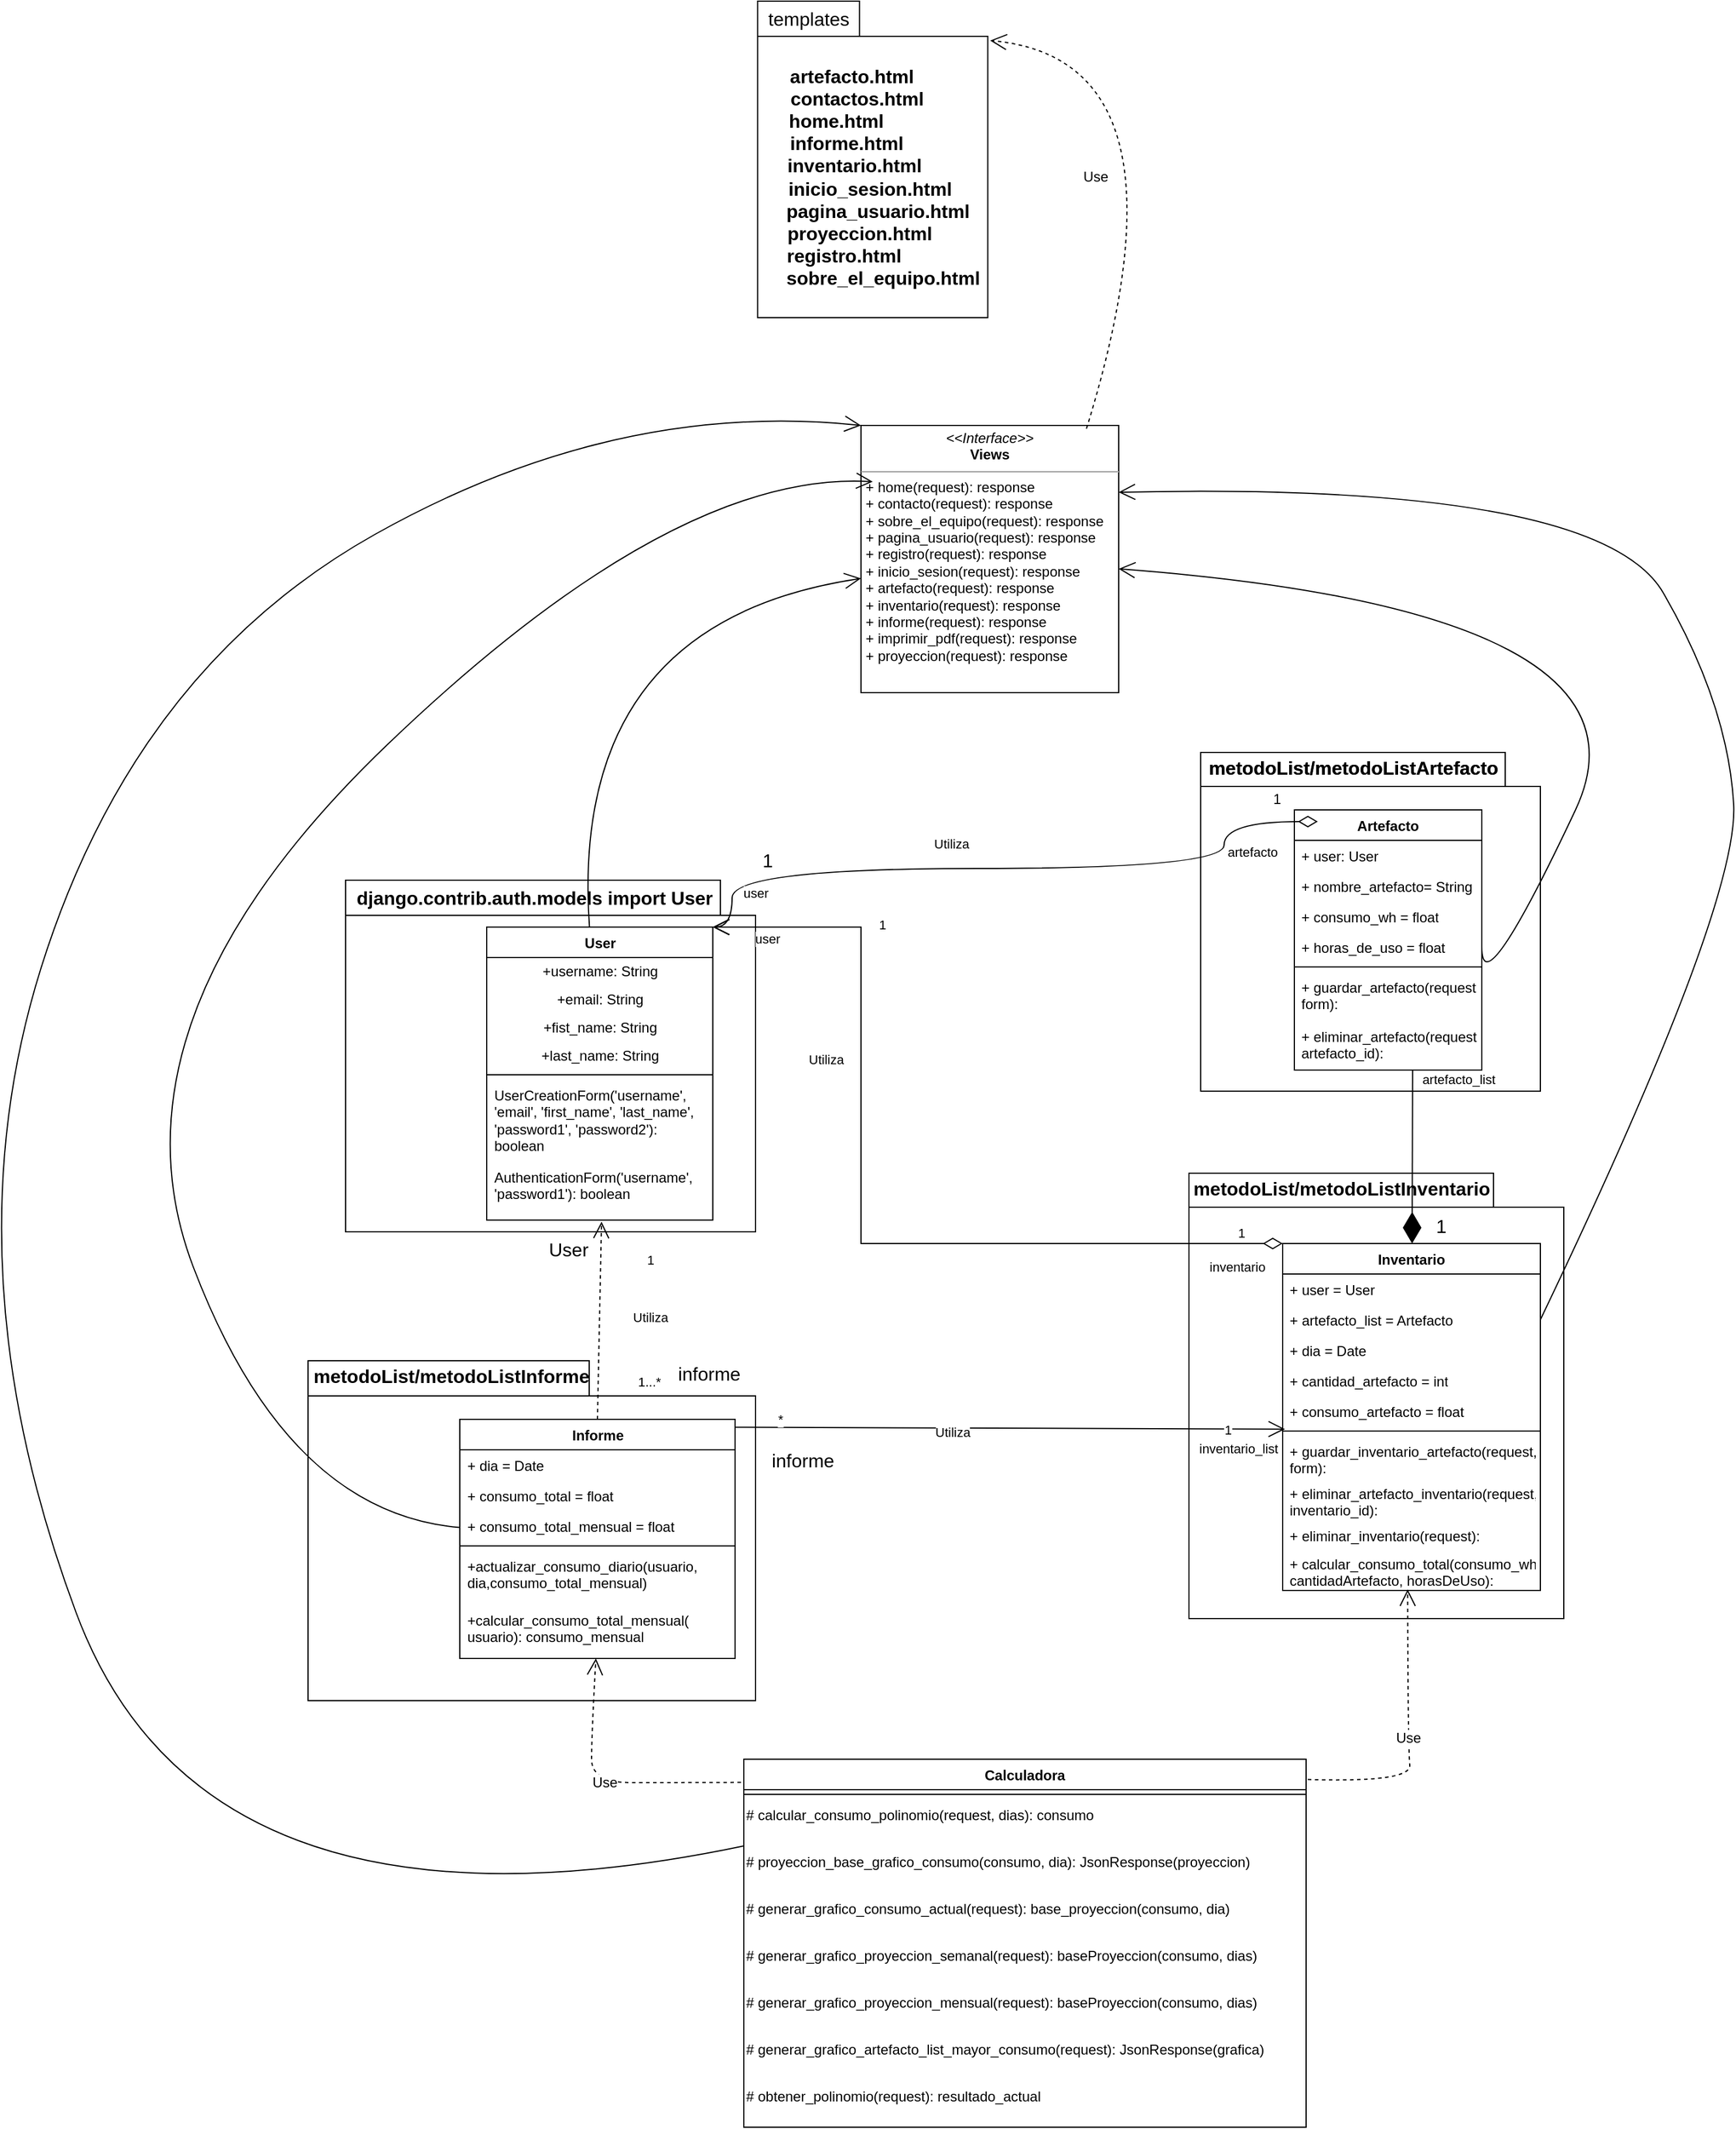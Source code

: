 <mxfile version="22.1.16" type="github">
  <diagram id="C5RBs43oDa-KdzZeNtuy" name="Page-1">
    <mxGraphModel dx="580" dy="3123" grid="1" gridSize="10" guides="1" tooltips="1" connect="1" arrows="1" fold="1" page="1" pageScale="1" pageWidth="827" pageHeight="1169" math="0" shadow="0">
      <root>
        <mxCell id="WIyWlLk6GJQsqaUBKTNV-0" />
        <mxCell id="WIyWlLk6GJQsqaUBKTNV-1" parent="WIyWlLk6GJQsqaUBKTNV-0" />
        <mxCell id="ul6YjqySENuhC5J96L84-9" value="" style="shape=folder;fontStyle=1;spacingTop=10;tabWidth=320;tabHeight=30;tabPosition=left;html=1;whiteSpace=wrap;fontSize=16;" vertex="1" parent="WIyWlLk6GJQsqaUBKTNV-1">
          <mxGeometry x="410" y="-710" width="350" height="300" as="geometry" />
        </mxCell>
        <mxCell id="ul6YjqySENuhC5J96L84-5" value="" style="shape=folder;fontStyle=1;spacingTop=10;tabWidth=260;tabHeight=29;tabPosition=left;html=1;whiteSpace=wrap;fontSize=16;" vertex="1" parent="WIyWlLk6GJQsqaUBKTNV-1">
          <mxGeometry x="1130" y="-460" width="320" height="380" as="geometry" />
        </mxCell>
        <mxCell id="ul6YjqySENuhC5J96L84-2" value="" style="shape=folder;fontStyle=1;spacingTop=10;tabWidth=260;tabHeight=29;tabPosition=left;html=1;whiteSpace=wrap;fontSize=16;" vertex="1" parent="WIyWlLk6GJQsqaUBKTNV-1">
          <mxGeometry x="1140" y="-819" width="290" height="289" as="geometry" />
        </mxCell>
        <mxCell id="ul6YjqySENuhC5J96L84-3" value="metodoList/metodoListArtefacto" style="text;align=center;fontStyle=1;verticalAlign=middle;spacingLeft=3;spacingRight=3;strokeColor=none;rotatable=0;points=[[0,0.5],[1,0.5]];portConstraint=eastwest;html=1;fontSize=16;" vertex="1" parent="WIyWlLk6GJQsqaUBKTNV-1">
          <mxGeometry x="1230" y="-819" width="80" height="26" as="geometry" />
        </mxCell>
        <mxCell id="ul6YjqySENuhC5J96L84-0" value="" style="shape=folder;fontStyle=1;spacingTop=10;tabWidth=240;tabHeight=30;tabPosition=left;html=1;whiteSpace=wrap;fontSize=16;" vertex="1" parent="WIyWlLk6GJQsqaUBKTNV-1">
          <mxGeometry x="378" y="-300" width="382" height="290" as="geometry" />
        </mxCell>
        <mxCell id="BuklExtv01inBHuh72od-7" value="User" style="swimlane;fontStyle=1;align=center;verticalAlign=top;childLayout=stackLayout;horizontal=1;startSize=26;horizontalStack=0;resizeParent=1;resizeParentMax=0;resizeLast=0;collapsible=1;marginBottom=0;whiteSpace=wrap;html=1;" parent="WIyWlLk6GJQsqaUBKTNV-1" vertex="1">
          <mxGeometry x="530.5" y="-670" width="193" height="250" as="geometry">
            <mxRectangle x="547" y="-670" width="90" height="30" as="alternateBounds" />
          </mxGeometry>
        </mxCell>
        <mxCell id="BuklExtv01inBHuh72od-1" value="+username: String" style="text;html=1;strokeColor=none;fillColor=none;align=center;verticalAlign=middle;spacingLeft=4;spacingRight=4;overflow=hidden;rotatable=0;points=[[0,0.5],[1,0.5]];portConstraint=eastwest;whiteSpace=wrap;" parent="BuklExtv01inBHuh72od-7" vertex="1">
          <mxGeometry y="26" width="193" height="24" as="geometry" />
        </mxCell>
        <mxCell id="BuklExtv01inBHuh72od-3" value="+email: String" style="text;html=1;strokeColor=none;fillColor=none;align=center;verticalAlign=middle;spacingLeft=4;spacingRight=4;overflow=hidden;rotatable=0;points=[[0,0.5],[1,0.5]];portConstraint=eastwest;whiteSpace=wrap;" parent="BuklExtv01inBHuh72od-7" vertex="1">
          <mxGeometry y="50" width="193" height="24" as="geometry" />
        </mxCell>
        <mxCell id="BuklExtv01inBHuh72od-4" value="+fist_name: String" style="text;html=1;strokeColor=none;fillColor=none;align=center;verticalAlign=middle;spacingLeft=4;spacingRight=4;overflow=hidden;rotatable=0;points=[[0,0.5],[1,0.5]];portConstraint=eastwest;whiteSpace=wrap;" parent="BuklExtv01inBHuh72od-7" vertex="1">
          <mxGeometry y="74" width="193" height="24" as="geometry" />
        </mxCell>
        <mxCell id="BuklExtv01inBHuh72od-5" value="+last_name: String" style="text;html=1;strokeColor=none;fillColor=none;align=center;verticalAlign=middle;spacingLeft=4;spacingRight=4;overflow=hidden;rotatable=0;points=[[0,0.5],[1,0.5]];portConstraint=eastwest;whiteSpace=wrap;" parent="BuklExtv01inBHuh72od-7" vertex="1">
          <mxGeometry y="98" width="193" height="24" as="geometry" />
        </mxCell>
        <mxCell id="BuklExtv01inBHuh72od-9" value="" style="line;strokeWidth=1;fillColor=none;align=left;verticalAlign=middle;spacingTop=-1;spacingLeft=3;spacingRight=3;rotatable=0;labelPosition=right;points=[];portConstraint=eastwest;strokeColor=inherit;" parent="BuklExtv01inBHuh72od-7" vertex="1">
          <mxGeometry y="122" width="193" height="8" as="geometry" />
        </mxCell>
        <mxCell id="BuklExtv01inBHuh72od-10" value="UserCreationForm(&#39;username&#39;, &#39;email&#39;, &#39;first_name&#39;, &#39;last_name&#39;, &#39;password1&#39;, &#39;password2&#39;): boolean" style="text;strokeColor=none;fillColor=none;align=left;verticalAlign=top;spacingLeft=4;spacingRight=4;overflow=hidden;rotatable=0;points=[[0,0.5],[1,0.5]];portConstraint=eastwest;whiteSpace=wrap;html=1;" parent="BuklExtv01inBHuh72od-7" vertex="1">
          <mxGeometry y="130" width="193" height="70" as="geometry" />
        </mxCell>
        <mxCell id="BuklExtv01inBHuh72od-11" value="AuthenticationForm(&#39;username&#39;, &#39;password1&#39;): boolean" style="text;strokeColor=none;fillColor=none;align=left;verticalAlign=top;spacingLeft=4;spacingRight=4;overflow=hidden;rotatable=0;points=[[0,0.5],[1,0.5]];portConstraint=eastwest;whiteSpace=wrap;html=1;" parent="BuklExtv01inBHuh72od-7" vertex="1">
          <mxGeometry y="200" width="193" height="50" as="geometry" />
        </mxCell>
        <mxCell id="BuklExtv01inBHuh72od-13" value="Inventario" style="swimlane;fontStyle=1;align=center;verticalAlign=top;childLayout=stackLayout;horizontal=1;startSize=26;horizontalStack=0;resizeParent=1;resizeParentMax=0;resizeLast=0;collapsible=1;marginBottom=0;whiteSpace=wrap;html=1;" parent="WIyWlLk6GJQsqaUBKTNV-1" vertex="1">
          <mxGeometry x="1210" y="-400" width="220" height="296" as="geometry">
            <mxRectangle x="1210" y="-400" width="100" height="30" as="alternateBounds" />
          </mxGeometry>
        </mxCell>
        <mxCell id="BuklExtv01inBHuh72od-14" value="+ user = User" style="text;strokeColor=none;fillColor=none;align=left;verticalAlign=top;spacingLeft=4;spacingRight=4;overflow=hidden;rotatable=0;points=[[0,0.5],[1,0.5]];portConstraint=eastwest;whiteSpace=wrap;html=1;" parent="BuklExtv01inBHuh72od-13" vertex="1">
          <mxGeometry y="26" width="220" height="26" as="geometry" />
        </mxCell>
        <mxCell id="BuklExtv01inBHuh72od-36" value="+ artefacto_list = Artefacto" style="text;strokeColor=none;fillColor=none;align=left;verticalAlign=top;spacingLeft=4;spacingRight=4;overflow=hidden;rotatable=0;points=[[0,0.5],[1,0.5]];portConstraint=eastwest;whiteSpace=wrap;html=1;" parent="BuklExtv01inBHuh72od-13" vertex="1">
          <mxGeometry y="52" width="220" height="26" as="geometry" />
        </mxCell>
        <mxCell id="BuklExtv01inBHuh72od-17" value="+ dia = Date" style="text;strokeColor=none;fillColor=none;align=left;verticalAlign=top;spacingLeft=4;spacingRight=4;overflow=hidden;rotatable=0;points=[[0,0.5],[1,0.5]];portConstraint=eastwest;whiteSpace=wrap;html=1;" parent="BuklExtv01inBHuh72od-13" vertex="1">
          <mxGeometry y="78" width="220" height="26" as="geometry" />
        </mxCell>
        <mxCell id="BuklExtv01inBHuh72od-20" value="+&amp;nbsp;cantidad_artefacto&amp;nbsp;&lt;span style=&quot;background-color: initial;&quot;&gt;= int&lt;/span&gt;" style="text;strokeColor=none;fillColor=none;align=left;verticalAlign=top;spacingLeft=4;spacingRight=4;overflow=hidden;rotatable=0;points=[[0,0.5],[1,0.5]];portConstraint=eastwest;whiteSpace=wrap;html=1;" parent="BuklExtv01inBHuh72od-13" vertex="1">
          <mxGeometry y="104" width="220" height="26" as="geometry" />
        </mxCell>
        <mxCell id="BuklExtv01inBHuh72od-21" value="+&amp;nbsp;consumo_artefacto&lt;span style=&quot;background-color: initial;&quot;&gt;&amp;nbsp;&lt;/span&gt;&lt;span style=&quot;background-color: initial;&quot;&gt;= float&lt;/span&gt;" style="text;strokeColor=none;fillColor=none;align=left;verticalAlign=top;spacingLeft=4;spacingRight=4;overflow=hidden;rotatable=0;points=[[0,0.5],[1,0.5]];portConstraint=eastwest;whiteSpace=wrap;html=1;" parent="BuklExtv01inBHuh72od-13" vertex="1">
          <mxGeometry y="130" width="220" height="26" as="geometry" />
        </mxCell>
        <mxCell id="BuklExtv01inBHuh72od-15" value="" style="line;strokeWidth=1;fillColor=none;align=left;verticalAlign=middle;spacingTop=-1;spacingLeft=3;spacingRight=3;rotatable=0;labelPosition=right;points=[];portConstraint=eastwest;strokeColor=inherit;" parent="BuklExtv01inBHuh72od-13" vertex="1">
          <mxGeometry y="156" width="220" height="8" as="geometry" />
        </mxCell>
        <mxCell id="BuklExtv01inBHuh72od-26" value="+&amp;nbsp;guardar_inventario_artefacto(request, form):" style="text;strokeColor=none;fillColor=none;align=left;verticalAlign=top;spacingLeft=4;spacingRight=4;overflow=hidden;rotatable=0;points=[[0,0.5],[1,0.5]];portConstraint=eastwest;whiteSpace=wrap;html=1;" parent="BuklExtv01inBHuh72od-13" vertex="1">
          <mxGeometry y="164" width="220" height="36" as="geometry" />
        </mxCell>
        <mxCell id="x33vfRpOOBDjWHmMuZgI-3" value="+&amp;nbsp;eliminar_artefacto_inventario(request, inventario_id):" style="text;strokeColor=none;fillColor=none;align=left;verticalAlign=top;spacingLeft=4;spacingRight=4;overflow=hidden;rotatable=0;points=[[0,0.5],[1,0.5]];portConstraint=eastwest;whiteSpace=wrap;html=1;" parent="BuklExtv01inBHuh72od-13" vertex="1">
          <mxGeometry y="200" width="220" height="36" as="geometry" />
        </mxCell>
        <mxCell id="x33vfRpOOBDjWHmMuZgI-4" value="+&amp;nbsp;eliminar_inventario(request):" style="text;strokeColor=none;fillColor=none;align=left;verticalAlign=top;spacingLeft=4;spacingRight=4;overflow=hidden;rotatable=0;points=[[0,0.5],[1,0.5]];portConstraint=eastwest;whiteSpace=wrap;html=1;" parent="BuklExtv01inBHuh72od-13" vertex="1">
          <mxGeometry y="236" width="220" height="24" as="geometry" />
        </mxCell>
        <mxCell id="x33vfRpOOBDjWHmMuZgI-5" value="+&amp;nbsp;calcular_consumo_total(consumo_wh, cantidadArtefacto, horasDeUso):" style="text;strokeColor=none;fillColor=none;align=left;verticalAlign=top;spacingLeft=4;spacingRight=4;overflow=hidden;rotatable=0;points=[[0,0.5],[1,0.5]];portConstraint=eastwest;whiteSpace=wrap;html=1;" parent="BuklExtv01inBHuh72od-13" vertex="1">
          <mxGeometry y="260" width="220" height="36" as="geometry" />
        </mxCell>
        <mxCell id="BuklExtv01inBHuh72od-32" value="Informe" style="swimlane;fontStyle=1;align=center;verticalAlign=top;childLayout=stackLayout;horizontal=1;startSize=26;horizontalStack=0;resizeParent=1;resizeParentMax=0;resizeLast=0;collapsible=1;marginBottom=0;whiteSpace=wrap;html=1;" parent="WIyWlLk6GJQsqaUBKTNV-1" vertex="1">
          <mxGeometry x="507.5" y="-250" width="235" height="204" as="geometry">
            <mxRectangle x="890" y="-80" width="80" height="30" as="alternateBounds" />
          </mxGeometry>
        </mxCell>
        <mxCell id="BuklExtv01inBHuh72od-45" value="+ dia = Date" style="text;strokeColor=none;fillColor=none;align=left;verticalAlign=top;spacingLeft=4;spacingRight=4;overflow=hidden;rotatable=0;points=[[0,0.5],[1,0.5]];portConstraint=eastwest;whiteSpace=wrap;html=1;" parent="BuklExtv01inBHuh72od-32" vertex="1">
          <mxGeometry y="26" width="235" height="26" as="geometry" />
        </mxCell>
        <mxCell id="BuklExtv01inBHuh72od-46" value="+&amp;nbsp;consumo_total&amp;nbsp;&lt;span style=&quot;background-color: initial;&quot;&gt;= float&lt;/span&gt;" style="text;strokeColor=none;fillColor=none;align=left;verticalAlign=top;spacingLeft=4;spacingRight=4;overflow=hidden;rotatable=0;points=[[0,0.5],[1,0.5]];portConstraint=eastwest;whiteSpace=wrap;html=1;" parent="BuklExtv01inBHuh72od-32" vertex="1">
          <mxGeometry y="52" width="235" height="26" as="geometry" />
        </mxCell>
        <mxCell id="BuklExtv01inBHuh72od-54" value="+&amp;nbsp;consumo_total_mensual&amp;nbsp;&lt;span style=&quot;background-color: initial;&quot;&gt;= float&lt;/span&gt;" style="text;strokeColor=none;fillColor=none;align=left;verticalAlign=top;spacingLeft=4;spacingRight=4;overflow=hidden;rotatable=0;points=[[0,0.5],[1,0.5]];portConstraint=eastwest;whiteSpace=wrap;html=1;" parent="BuklExtv01inBHuh72od-32" vertex="1">
          <mxGeometry y="78" width="235" height="26" as="geometry" />
        </mxCell>
        <mxCell id="BuklExtv01inBHuh72od-34" value="" style="line;strokeWidth=1;fillColor=none;align=left;verticalAlign=middle;spacingTop=-1;spacingLeft=3;spacingRight=3;rotatable=0;labelPosition=right;points=[];portConstraint=eastwest;strokeColor=inherit;" parent="BuklExtv01inBHuh72od-32" vertex="1">
          <mxGeometry y="104" width="235" height="8" as="geometry" />
        </mxCell>
        <mxCell id="BuklExtv01inBHuh72od-35" value="+actualizar_consumo_diario(usuario, dia,consumo_total_mensual)" style="text;strokeColor=none;fillColor=none;align=left;verticalAlign=top;spacingLeft=4;spacingRight=4;overflow=hidden;rotatable=0;points=[[0,0.5],[1,0.5]];portConstraint=eastwest;whiteSpace=wrap;html=1;" parent="BuklExtv01inBHuh72od-32" vertex="1">
          <mxGeometry y="112" width="235" height="46" as="geometry" />
        </mxCell>
        <mxCell id="x33vfRpOOBDjWHmMuZgI-0" value="+calcular_consumo_total_mensual(&lt;br&gt;usuario): consumo_mensual" style="text;strokeColor=none;fillColor=none;align=left;verticalAlign=top;spacingLeft=4;spacingRight=4;overflow=hidden;rotatable=0;points=[[0,0.5],[1,0.5]];portConstraint=eastwest;whiteSpace=wrap;html=1;" parent="BuklExtv01inBHuh72od-32" vertex="1">
          <mxGeometry y="158" width="235" height="46" as="geometry" />
        </mxCell>
        <mxCell id="BuklExtv01inBHuh72od-56" value="Calculadora" style="swimlane;fontStyle=1;align=center;verticalAlign=top;childLayout=stackLayout;horizontal=1;startSize=26;horizontalStack=0;resizeParent=1;resizeParentMax=0;resizeLast=0;collapsible=1;marginBottom=0;whiteSpace=wrap;html=1;" parent="WIyWlLk6GJQsqaUBKTNV-1" vertex="1">
          <mxGeometry x="750" y="40" width="480" height="314" as="geometry" />
        </mxCell>
        <mxCell id="BuklExtv01inBHuh72od-58" value="" style="line;strokeWidth=1;fillColor=none;align=left;verticalAlign=middle;spacingTop=-1;spacingLeft=3;spacingRight=3;rotatable=0;labelPosition=right;points=[];portConstraint=eastwest;strokeColor=inherit;" parent="BuklExtv01inBHuh72od-56" vertex="1">
          <mxGeometry y="26" width="480" height="8" as="geometry" />
        </mxCell>
        <mxCell id="BuklExtv01inBHuh72od-67" value="# calcular_consumo_polinomio(request, dias): consumo" style="text;whiteSpace=wrap;" parent="BuklExtv01inBHuh72od-56" vertex="1">
          <mxGeometry y="34" width="480" height="40" as="geometry" />
        </mxCell>
        <mxCell id="BuklExtv01inBHuh72od-74" value="# proyeccion_base_grafico_consumo(consumo, dia): JsonResponse(proyeccion)" style="text;whiteSpace=wrap;" parent="BuklExtv01inBHuh72od-56" vertex="1">
          <mxGeometry y="74" width="480" height="40" as="geometry" />
        </mxCell>
        <mxCell id="BuklExtv01inBHuh72od-68" value="# generar_grafico_consumo_actual(request): base_proyeccion(consumo, dia)" style="text;whiteSpace=wrap;" parent="BuklExtv01inBHuh72od-56" vertex="1">
          <mxGeometry y="114" width="480" height="40" as="geometry" />
        </mxCell>
        <mxCell id="BuklExtv01inBHuh72od-69" value="# generar_grafico_proyeccion_semanal(request): baseProyeccion(consumo, dias)" style="text;whiteSpace=wrap;" parent="BuklExtv01inBHuh72od-56" vertex="1">
          <mxGeometry y="154" width="480" height="40" as="geometry" />
        </mxCell>
        <mxCell id="BuklExtv01inBHuh72od-70" value="# generar_grafico_proyeccion_mensual(request): baseProyeccion(consumo, dias)" style="text;whiteSpace=wrap;" parent="BuklExtv01inBHuh72od-56" vertex="1">
          <mxGeometry y="194" width="480" height="40" as="geometry" />
        </mxCell>
        <mxCell id="BuklExtv01inBHuh72od-73" value="# generar_grafico_artefacto_list_mayor_consumo(request): JsonResponse(grafica)" style="text;whiteSpace=wrap;" parent="BuklExtv01inBHuh72od-56" vertex="1">
          <mxGeometry y="234" width="480" height="40" as="geometry" />
        </mxCell>
        <mxCell id="BuklExtv01inBHuh72od-75" value="# obtener_polinomio(request): resultado_actual" style="text;whiteSpace=wrap;" parent="BuklExtv01inBHuh72od-56" vertex="1">
          <mxGeometry y="274" width="480" height="40" as="geometry" />
        </mxCell>
        <mxCell id="BuklExtv01inBHuh72od-83" value="1" style="endArrow=open;html=1;endSize=12;startArrow=diamondThin;startSize=14;startFill=0;edgeStyle=orthogonalEdgeStyle;align=left;verticalAlign=bottom;rounded=0;entryX=1;entryY=0;entryDx=0;entryDy=0;" parent="WIyWlLk6GJQsqaUBKTNV-1" source="BuklExtv01inBHuh72od-13" target="BuklExtv01inBHuh72od-7" edge="1">
          <mxGeometry x="-0.894" relative="1" as="geometry">
            <mxPoint x="920" y="-480" as="sourcePoint" />
            <mxPoint x="1223" y="-281" as="targetPoint" />
            <Array as="points">
              <mxPoint x="850" y="-400" />
              <mxPoint x="850" y="-670" />
            </Array>
            <mxPoint as="offset" />
          </mxGeometry>
        </mxCell>
        <mxCell id="BuklExtv01inBHuh72od-85" value="1" style="edgeLabel;html=1;align=center;verticalAlign=middle;resizable=0;points=[];" parent="BuklExtv01inBHuh72od-83" vertex="1" connectable="0">
          <mxGeometry x="0.754" y="-1" relative="1" as="geometry">
            <mxPoint x="51" y="-1" as="offset" />
          </mxGeometry>
        </mxCell>
        <mxCell id="BuklExtv01inBHuh72od-86" value="Utiliza" style="edgeLabel;html=1;align=center;verticalAlign=middle;resizable=0;points=[];" parent="BuklExtv01inBHuh72od-83" vertex="1" connectable="0">
          <mxGeometry x="0.075" y="-1" relative="1" as="geometry">
            <mxPoint x="-31" y="-111" as="offset" />
          </mxGeometry>
        </mxCell>
        <mxCell id="BuklExtv01inBHuh72od-107" value="user" style="edgeLabel;html=1;align=center;verticalAlign=middle;resizable=0;points=[];" parent="BuklExtv01inBHuh72od-83" vertex="1" connectable="0">
          <mxGeometry x="0.917" relative="1" as="geometry">
            <mxPoint x="15" y="10" as="offset" />
          </mxGeometry>
        </mxCell>
        <mxCell id="BuklExtv01inBHuh72od-108" value="inventario" style="edgeLabel;html=1;align=center;verticalAlign=middle;resizable=0;points=[];" parent="BuklExtv01inBHuh72od-83" vertex="1" connectable="0">
          <mxGeometry x="-0.898" y="-1" relative="1" as="geometry">
            <mxPoint x="-1" y="21" as="offset" />
          </mxGeometry>
        </mxCell>
        <mxCell id="BuklExtv01inBHuh72od-93" value="Artefacto" style="swimlane;fontStyle=1;align=center;verticalAlign=top;childLayout=stackLayout;horizontal=1;startSize=26;horizontalStack=0;resizeParent=1;resizeParentMax=0;resizeLast=0;collapsible=1;marginBottom=0;whiteSpace=wrap;html=1;" parent="WIyWlLk6GJQsqaUBKTNV-1" vertex="1">
          <mxGeometry x="1220" y="-770" width="160" height="222" as="geometry">
            <mxRectangle x="1220" y="-770" width="100" height="30" as="alternateBounds" />
          </mxGeometry>
        </mxCell>
        <mxCell id="BuklExtv01inBHuh72od-94" value="+ user: User" style="text;strokeColor=none;fillColor=none;align=left;verticalAlign=top;spacingLeft=4;spacingRight=4;overflow=hidden;rotatable=0;points=[[0,0.5],[1,0.5]];portConstraint=eastwest;whiteSpace=wrap;html=1;" parent="BuklExtv01inBHuh72od-93" vertex="1">
          <mxGeometry y="26" width="160" height="26" as="geometry" />
        </mxCell>
        <mxCell id="BuklExtv01inBHuh72od-95" value="+&amp;nbsp;nombre_artefacto&lt;span style=&quot;background-color: initial;&quot;&gt;= String&lt;/span&gt;" style="text;strokeColor=none;fillColor=none;align=left;verticalAlign=top;spacingLeft=4;spacingRight=4;overflow=hidden;rotatable=0;points=[[0,0.5],[1,0.5]];portConstraint=eastwest;whiteSpace=wrap;html=1;" parent="BuklExtv01inBHuh72od-93" vertex="1">
          <mxGeometry y="52" width="160" height="26" as="geometry" />
        </mxCell>
        <mxCell id="BuklExtv01inBHuh72od-96" value="+ consumo_wh = float" style="text;strokeColor=none;fillColor=none;align=left;verticalAlign=top;spacingLeft=4;spacingRight=4;overflow=hidden;rotatable=0;points=[[0,0.5],[1,0.5]];portConstraint=eastwest;whiteSpace=wrap;html=1;" parent="BuklExtv01inBHuh72od-93" vertex="1">
          <mxGeometry y="78" width="160" height="26" as="geometry" />
        </mxCell>
        <mxCell id="BuklExtv01inBHuh72od-97" value="+ horas_de_uso = float" style="text;strokeColor=none;fillColor=none;align=left;verticalAlign=top;spacingLeft=4;spacingRight=4;overflow=hidden;rotatable=0;points=[[0,0.5],[1,0.5]];portConstraint=eastwest;whiteSpace=wrap;html=1;" parent="BuklExtv01inBHuh72od-93" vertex="1">
          <mxGeometry y="104" width="160" height="26" as="geometry" />
        </mxCell>
        <mxCell id="BuklExtv01inBHuh72od-98" value="" style="line;strokeWidth=1;fillColor=none;align=left;verticalAlign=middle;spacingTop=-1;spacingLeft=3;spacingRight=3;rotatable=0;labelPosition=right;points=[];portConstraint=eastwest;strokeColor=inherit;" parent="BuklExtv01inBHuh72od-93" vertex="1">
          <mxGeometry y="130" width="160" height="8" as="geometry" />
        </mxCell>
        <mxCell id="x33vfRpOOBDjWHmMuZgI-6" value="+&amp;nbsp;guardar_artefacto(request, form):" style="text;strokeColor=none;fillColor=none;align=left;verticalAlign=top;spacingLeft=4;spacingRight=4;overflow=hidden;rotatable=0;points=[[0,0.5],[1,0.5]];portConstraint=eastwest;whiteSpace=wrap;html=1;" parent="BuklExtv01inBHuh72od-93" vertex="1">
          <mxGeometry y="138" width="160" height="42" as="geometry" />
        </mxCell>
        <mxCell id="x33vfRpOOBDjWHmMuZgI-7" value="+&amp;nbsp;eliminar_artefacto(request, artefacto_id):" style="text;strokeColor=none;fillColor=none;align=left;verticalAlign=top;spacingLeft=4;spacingRight=4;overflow=hidden;rotatable=0;points=[[0,0.5],[1,0.5]];portConstraint=eastwest;whiteSpace=wrap;html=1;" parent="BuklExtv01inBHuh72od-93" vertex="1">
          <mxGeometry y="180" width="160" height="42" as="geometry" />
        </mxCell>
        <mxCell id="BuklExtv01inBHuh72od-109" value="Utiliza" style="endArrow=open;endSize=12;dashed=1;html=1;rounded=0;exitX=0.5;exitY=0;exitDx=0;exitDy=0;entryX=0.508;entryY=1.028;entryDx=0;entryDy=0;entryPerimeter=0;" parent="WIyWlLk6GJQsqaUBKTNV-1" source="BuklExtv01inBHuh72od-32" target="BuklExtv01inBHuh72od-11" edge="1">
          <mxGeometry x="0.043" y="-43" width="160" relative="1" as="geometry">
            <mxPoint x="740" y="-330" as="sourcePoint" />
            <mxPoint x="900" y="-330" as="targetPoint" />
            <mxPoint as="offset" />
          </mxGeometry>
        </mxCell>
        <mxCell id="w2n2HVdjCwKDOB978ALC-2" value="1" style="edgeLabel;html=1;align=center;verticalAlign=middle;resizable=0;points=[];" parent="BuklExtv01inBHuh72od-109" vertex="1" connectable="0">
          <mxGeometry x="0.572" y="1" relative="1" as="geometry">
            <mxPoint x="43" y="-4" as="offset" />
          </mxGeometry>
        </mxCell>
        <mxCell id="w2n2HVdjCwKDOB978ALC-3" value="1...*" style="edgeLabel;html=1;align=center;verticalAlign=middle;resizable=0;points=[];" parent="BuklExtv01inBHuh72od-109" vertex="1" connectable="0">
          <mxGeometry x="-0.615" y="2" relative="1" as="geometry">
            <mxPoint x="45" as="offset" />
          </mxGeometry>
        </mxCell>
        <mxCell id="BuklExtv01inBHuh72od-114" value="" style="endArrow=open;endFill=1;endSize=12;html=1;rounded=0;exitX=1.002;exitY=0.033;exitDx=0;exitDy=0;exitPerimeter=0;entryX=0.009;entryY=-0.157;entryDx=0;entryDy=0;entryPerimeter=0;" parent="WIyWlLk6GJQsqaUBKTNV-1" source="BuklExtv01inBHuh72od-32" target="BuklExtv01inBHuh72od-26" edge="1">
          <mxGeometry width="160" relative="1" as="geometry">
            <mxPoint x="740" y="-250" as="sourcePoint" />
            <mxPoint x="900" y="-250" as="targetPoint" />
          </mxGeometry>
        </mxCell>
        <mxCell id="BuklExtv01inBHuh72od-115" value="Utiliza" style="edgeLabel;html=1;align=center;verticalAlign=middle;resizable=0;points=[];" parent="BuklExtv01inBHuh72od-114" vertex="1" connectable="0">
          <mxGeometry x="-0.212" y="-3" relative="1" as="geometry">
            <mxPoint as="offset" />
          </mxGeometry>
        </mxCell>
        <mxCell id="BuklExtv01inBHuh72od-116" value="*" style="edgeLabel;html=1;align=center;verticalAlign=middle;resizable=0;points=[];" parent="BuklExtv01inBHuh72od-114" vertex="1" connectable="0">
          <mxGeometry x="-0.897" y="1" relative="1" as="geometry">
            <mxPoint x="14" y="-6" as="offset" />
          </mxGeometry>
        </mxCell>
        <mxCell id="BuklExtv01inBHuh72od-117" value="1&lt;br&gt;" style="edgeLabel;html=1;align=center;verticalAlign=middle;resizable=0;points=[];" parent="BuklExtv01inBHuh72od-114" vertex="1" connectable="0">
          <mxGeometry x="0.788" y="-1" relative="1" as="geometry">
            <mxPoint as="offset" />
          </mxGeometry>
        </mxCell>
        <mxCell id="ul6YjqySENuhC5J96L84-1" value="metodoList/metodoListInforme" style="text;align=center;fontStyle=1;verticalAlign=middle;spacingLeft=3;spacingRight=3;strokeColor=none;rotatable=0;points=[[0,0.5],[1,0.5]];portConstraint=eastwest;html=1;fontSize=16;" vertex="1" parent="WIyWlLk6GJQsqaUBKTNV-1">
          <mxGeometry x="460" y="-300" width="80" height="26" as="geometry" />
        </mxCell>
        <mxCell id="ul6YjqySENuhC5J96L84-6" value="metodoList/metodoListArtefacto" style="text;align=center;fontStyle=1;verticalAlign=middle;spacingLeft=3;spacingRight=3;strokeColor=none;rotatable=0;points=[[0,0.5],[1,0.5]];portConstraint=eastwest;html=1;fontSize=16;" vertex="1" parent="WIyWlLk6GJQsqaUBKTNV-1">
          <mxGeometry x="1230" y="-819" width="80" height="26" as="geometry" />
        </mxCell>
        <mxCell id="ul6YjqySENuhC5J96L84-7" value="metodoList/metodoListInventario" style="text;align=center;fontStyle=1;verticalAlign=middle;spacingLeft=3;spacingRight=3;strokeColor=none;rotatable=0;points=[[0,0.5],[1,0.5]];portConstraint=eastwest;html=1;fontSize=16;" vertex="1" parent="WIyWlLk6GJQsqaUBKTNV-1">
          <mxGeometry x="1220" y="-460" width="80" height="26" as="geometry" />
        </mxCell>
        <mxCell id="ul6YjqySENuhC5J96L84-10" value="django.contrib.auth.models import User" style="text;align=center;fontStyle=1;verticalAlign=middle;spacingLeft=3;spacingRight=3;strokeColor=none;rotatable=0;points=[[0,0.5],[1,0.5]];portConstraint=eastwest;html=1;fontSize=16;" vertex="1" parent="WIyWlLk6GJQsqaUBKTNV-1">
          <mxGeometry x="531" y="-708" width="80" height="26" as="geometry" />
        </mxCell>
        <mxCell id="ul6YjqySENuhC5J96L84-11" style="edgeStyle=none;curved=1;rounded=0;orthogonalLoop=1;jettySize=auto;html=1;exitX=1;exitY=0.5;exitDx=0;exitDy=0;fontSize=12;startSize=8;endSize=8;" edge="1" parent="WIyWlLk6GJQsqaUBKTNV-1" source="ul6YjqySENuhC5J96L84-10" target="ul6YjqySENuhC5J96L84-10">
          <mxGeometry relative="1" as="geometry" />
        </mxCell>
        <mxCell id="ul6YjqySENuhC5J96L84-14" value="" style="endArrow=diamondThin;endFill=1;endSize=24;html=1;rounded=0;fontSize=12;curved=1;exitX=0.631;exitY=0.99;exitDx=0;exitDy=0;exitPerimeter=0;" edge="1" parent="WIyWlLk6GJQsqaUBKTNV-1" source="x33vfRpOOBDjWHmMuZgI-7" target="BuklExtv01inBHuh72od-13">
          <mxGeometry width="160" relative="1" as="geometry">
            <mxPoint x="1250" y="-510" as="sourcePoint" />
            <mxPoint x="1410" y="-510" as="targetPoint" />
          </mxGeometry>
        </mxCell>
        <mxCell id="ul6YjqySENuhC5J96L84-15" value="artefacto_list" style="edgeLabel;html=1;align=center;verticalAlign=middle;resizable=0;points=[];" vertex="1" connectable="0" parent="WIyWlLk6GJQsqaUBKTNV-1">
          <mxGeometry x="1359.999" y="-539.998" as="geometry" />
        </mxCell>
        <mxCell id="ul6YjqySENuhC5J96L84-16" value="1" style="text;html=1;align=center;verticalAlign=middle;resizable=0;points=[];autosize=1;strokeColor=none;fillColor=none;fontSize=16;" vertex="1" parent="WIyWlLk6GJQsqaUBKTNV-1">
          <mxGeometry x="1330" y="-430" width="30" height="30" as="geometry" />
        </mxCell>
        <mxCell id="ul6YjqySENuhC5J96L84-17" value="User" style="text;html=1;align=center;verticalAlign=middle;resizable=0;points=[];autosize=1;strokeColor=none;fillColor=none;fontSize=16;" vertex="1" parent="WIyWlLk6GJQsqaUBKTNV-1">
          <mxGeometry x="570" y="-410" width="60" height="30" as="geometry" />
        </mxCell>
        <mxCell id="ul6YjqySENuhC5J96L84-18" value="informe" style="text;html=1;align=center;verticalAlign=middle;resizable=0;points=[];autosize=1;strokeColor=none;fillColor=none;fontSize=16;" vertex="1" parent="WIyWlLk6GJQsqaUBKTNV-1">
          <mxGeometry x="680" y="-304" width="80" height="30" as="geometry" />
        </mxCell>
        <mxCell id="ul6YjqySENuhC5J96L84-19" value="1" style="endArrow=open;html=1;endSize=12;startArrow=diamondThin;startSize=14;startFill=0;edgeStyle=orthogonalEdgeStyle;align=left;verticalAlign=bottom;rounded=0;fontSize=12;curved=1;exitX=0.125;exitY=0.045;exitDx=0;exitDy=0;exitPerimeter=0;entryX=1;entryY=0;entryDx=0;entryDy=0;" edge="1" parent="WIyWlLk6GJQsqaUBKTNV-1" source="BuklExtv01inBHuh72od-93" target="BuklExtv01inBHuh72od-7">
          <mxGeometry x="-0.868" y="-10" relative="1" as="geometry">
            <mxPoint x="910" y="-620" as="sourcePoint" />
            <mxPoint x="1070" y="-620" as="targetPoint" />
            <Array as="points">
              <mxPoint x="1160" y="-760" />
              <mxPoint x="1160" y="-720" />
              <mxPoint x="740" y="-720" />
              <mxPoint x="740" y="-670" />
            </Array>
            <mxPoint as="offset" />
          </mxGeometry>
        </mxCell>
        <mxCell id="ul6YjqySENuhC5J96L84-20" value="user" style="edgeLabel;html=1;align=center;verticalAlign=middle;resizable=0;points=[];" vertex="1" connectable="0" parent="WIyWlLk6GJQsqaUBKTNV-1">
          <mxGeometry x="780.294" y="-649.985" as="geometry">
            <mxPoint x="-21" y="-49" as="offset" />
          </mxGeometry>
        </mxCell>
        <mxCell id="ul6YjqySENuhC5J96L84-21" value="1" style="text;html=1;align=center;verticalAlign=middle;resizable=0;points=[];autosize=1;strokeColor=none;fillColor=none;fontSize=16;" vertex="1" parent="WIyWlLk6GJQsqaUBKTNV-1">
          <mxGeometry x="755" y="-742" width="30" height="30" as="geometry" />
        </mxCell>
        <mxCell id="ul6YjqySENuhC5J96L84-24" value="Utiliza" style="edgeLabel;html=1;align=center;verticalAlign=middle;resizable=0;points=[];" vertex="1" connectable="0" parent="WIyWlLk6GJQsqaUBKTNV-1">
          <mxGeometry x="830" y="-548" as="geometry">
            <mxPoint x="97" y="-193" as="offset" />
          </mxGeometry>
        </mxCell>
        <mxCell id="ul6YjqySENuhC5J96L84-25" value="artefacto" style="edgeLabel;html=1;align=center;verticalAlign=middle;resizable=0;points=[];" vertex="1" connectable="0" parent="WIyWlLk6GJQsqaUBKTNV-1">
          <mxGeometry x="820.004" y="-649.985" as="geometry">
            <mxPoint x="364" y="-84" as="offset" />
          </mxGeometry>
        </mxCell>
        <mxCell id="ul6YjqySENuhC5J96L84-26" value="inventario_list" style="edgeLabel;html=1;align=center;verticalAlign=middle;resizable=0;points=[];" vertex="1" connectable="0" parent="WIyWlLk6GJQsqaUBKTNV-1">
          <mxGeometry x="1180.176" y="-390.001" as="geometry">
            <mxPoint x="-8" y="165" as="offset" />
          </mxGeometry>
        </mxCell>
        <mxCell id="ul6YjqySENuhC5J96L84-27" value="informe" style="text;html=1;align=center;verticalAlign=middle;resizable=0;points=[];autosize=1;strokeColor=none;fillColor=none;fontSize=16;" vertex="1" parent="WIyWlLk6GJQsqaUBKTNV-1">
          <mxGeometry x="760" y="-230" width="80" height="30" as="geometry" />
        </mxCell>
        <mxCell id="ul6YjqySENuhC5J96L84-28" value="Use" style="endArrow=open;endSize=12;dashed=1;html=1;rounded=0;fontSize=12;curved=1;exitX=-0.005;exitY=0.063;exitDx=0;exitDy=0;exitPerimeter=0;" edge="1" parent="WIyWlLk6GJQsqaUBKTNV-1" source="BuklExtv01inBHuh72od-56" target="x33vfRpOOBDjWHmMuZgI-0">
          <mxGeometry width="160" relative="1" as="geometry">
            <mxPoint x="630" y="-170" as="sourcePoint" />
            <mxPoint x="790" y="-170" as="targetPoint" />
            <Array as="points">
              <mxPoint x="690" y="60" />
              <mxPoint x="620" y="60" />
              <mxPoint x="620" y="20" />
            </Array>
          </mxGeometry>
        </mxCell>
        <mxCell id="ul6YjqySENuhC5J96L84-29" value="Use" style="endArrow=open;endSize=12;dashed=1;html=1;rounded=0;fontSize=12;curved=1;entryX=0.485;entryY=0.976;entryDx=0;entryDy=0;entryPerimeter=0;exitX=1.003;exitY=0.055;exitDx=0;exitDy=0;exitPerimeter=0;" edge="1" parent="WIyWlLk6GJQsqaUBKTNV-1" source="BuklExtv01inBHuh72od-56" target="x33vfRpOOBDjWHmMuZgI-5">
          <mxGeometry width="160" relative="1" as="geometry">
            <mxPoint x="1320" y="30" as="sourcePoint" />
            <mxPoint x="1330" y="-200" as="targetPoint" />
            <Array as="points">
              <mxPoint x="1320" y="60" />
              <mxPoint x="1317" y="30" />
            </Array>
          </mxGeometry>
        </mxCell>
        <mxCell id="ul6YjqySENuhC5J96L84-31" value="&lt;p style=&quot;margin:0px;margin-top:4px;text-align:center;&quot;&gt;&lt;i&gt;&amp;lt;&amp;lt;Interface&amp;gt;&amp;gt;&lt;/i&gt;&lt;br&gt;&lt;b&gt;Views&lt;/b&gt;&lt;/p&gt;&lt;hr size=&quot;1&quot;&gt;&lt;p style=&quot;margin:0px;margin-left:4px;&quot;&gt;&lt;span style=&quot;background-color: initial;&quot;&gt;+ home(request): response&lt;/span&gt;&lt;br&gt;&lt;/p&gt;&lt;p style=&quot;margin:0px;margin-left:4px;&quot;&gt;+ contacto(request): response&amp;nbsp;&lt;/p&gt;&lt;p style=&quot;margin:0px;margin-left:4px;&quot;&gt;+ sobre_el_equipo(request): response&amp;nbsp;&lt;/p&gt;&lt;p style=&quot;margin:0px;margin-left:4px;&quot;&gt;+ pagina_usuario(request): response&amp;nbsp;&lt;/p&gt;&lt;p style=&quot;margin:0px;margin-left:4px;&quot;&gt;&lt;span style=&quot;background-color: initial;&quot;&gt;+ registro(request): response&amp;nbsp;&lt;/span&gt;&lt;br&gt;&lt;/p&gt;&lt;p style=&quot;margin:0px;margin-left:4px;&quot;&gt;+ inicio_sesion(request): response&amp;nbsp;&lt;/p&gt;&lt;p style=&quot;margin:0px;margin-left:4px;&quot;&gt;+ artefacto(request): response&amp;nbsp;&lt;/p&gt;&lt;p style=&quot;margin:0px;margin-left:4px;&quot;&gt;+ inventario(request): response&amp;nbsp;&lt;/p&gt;&lt;p style=&quot;margin:0px;margin-left:4px;&quot;&gt;+ informe(request): response&amp;nbsp;&lt;/p&gt;&lt;p style=&quot;margin:0px;margin-left:4px;&quot;&gt;+ imprimir_pdf(request): response&amp;nbsp;&lt;/p&gt;&lt;p style=&quot;margin:0px;margin-left:4px;&quot;&gt;+ proyeccion(request): response&lt;br&gt;&lt;/p&gt;" style="verticalAlign=top;align=left;overflow=fill;fontSize=12;fontFamily=Helvetica;html=1;whiteSpace=wrap;" vertex="1" parent="WIyWlLk6GJQsqaUBKTNV-1">
          <mxGeometry x="850" y="-1098" width="220" height="228" as="geometry" />
        </mxCell>
        <mxCell id="ul6YjqySENuhC5J96L84-33" value="" style="endArrow=open;endFill=1;endSize=12;html=1;rounded=0;fontSize=12;curved=1;" edge="1" parent="WIyWlLk6GJQsqaUBKTNV-1" source="BuklExtv01inBHuh72od-7" target="ul6YjqySENuhC5J96L84-31">
          <mxGeometry width="160" relative="1" as="geometry">
            <mxPoint x="450" y="-910" as="sourcePoint" />
            <mxPoint x="610" y="-910" as="targetPoint" />
            <Array as="points">
              <mxPoint x="600" y="-930" />
            </Array>
          </mxGeometry>
        </mxCell>
        <mxCell id="ul6YjqySENuhC5J96L84-34" value="" style="endArrow=open;endFill=1;endSize=12;html=1;rounded=0;fontSize=12;curved=1;" edge="1" parent="WIyWlLk6GJQsqaUBKTNV-1" source="BuklExtv01inBHuh72od-32">
          <mxGeometry width="160" relative="1" as="geometry">
            <mxPoint x="567.5" y="-230.003" as="sourcePoint" />
            <mxPoint x="860" y="-1050" as="targetPoint" />
            <Array as="points">
              <mxPoint x="360" y="-170" />
              <mxPoint x="200" y="-590" />
              <mxPoint x="690" y="-1060" />
            </Array>
          </mxGeometry>
        </mxCell>
        <mxCell id="ul6YjqySENuhC5J96L84-36" value="" style="endArrow=open;endFill=1;endSize=12;html=1;rounded=0;fontSize=12;curved=1;exitX=1;exitY=0.5;exitDx=0;exitDy=0;" edge="1" parent="WIyWlLk6GJQsqaUBKTNV-1" source="BuklExtv01inBHuh72od-97" target="ul6YjqySENuhC5J96L84-31">
          <mxGeometry width="160" relative="1" as="geometry">
            <mxPoint x="1310" y="-890" as="sourcePoint" />
            <mxPoint x="1470" y="-890" as="targetPoint" />
            <Array as="points">
              <mxPoint x="1380" y="-600" />
              <mxPoint x="1540" y="-940" />
            </Array>
          </mxGeometry>
        </mxCell>
        <mxCell id="ul6YjqySENuhC5J96L84-37" value="" style="endArrow=open;endFill=1;endSize=12;html=1;rounded=0;fontSize=12;curved=1;exitX=1;exitY=0.5;exitDx=0;exitDy=0;entryX=1;entryY=0.25;entryDx=0;entryDy=0;" edge="1" parent="WIyWlLk6GJQsqaUBKTNV-1" source="BuklExtv01inBHuh72od-36" target="ul6YjqySENuhC5J96L84-31">
          <mxGeometry width="160" relative="1" as="geometry">
            <mxPoint x="1100" y="-910" as="sourcePoint" />
            <mxPoint x="1260" y="-910" as="targetPoint" />
            <Array as="points">
              <mxPoint x="1600" y="-690" />
              <mxPoint x="1590" y="-860" />
              <mxPoint x="1480" y="-1050" />
            </Array>
          </mxGeometry>
        </mxCell>
        <mxCell id="ul6YjqySENuhC5J96L84-38" value="" style="endArrow=open;endFill=1;endSize=12;html=1;rounded=0;fontSize=12;curved=1;exitX=0;exitY=0;exitDx=0;exitDy=0;entryX=0;entryY=0;entryDx=0;entryDy=0;" edge="1" parent="WIyWlLk6GJQsqaUBKTNV-1" source="BuklExtv01inBHuh72od-74" target="ul6YjqySENuhC5J96L84-31">
          <mxGeometry width="160" relative="1" as="geometry">
            <mxPoint x="680" y="-790" as="sourcePoint" />
            <mxPoint x="840" y="-790" as="targetPoint" />
            <Array as="points">
              <mxPoint x="290" y="210" />
              <mxPoint x="70" y="-380" />
              <mxPoint x="230" y="-890" />
              <mxPoint x="640" y="-1120" />
            </Array>
          </mxGeometry>
        </mxCell>
        <mxCell id="ul6YjqySENuhC5J96L84-39" value="" style="shape=folder;fontStyle=1;spacingTop=10;tabWidth=87;tabHeight=30;tabPosition=left;html=1;whiteSpace=wrap;fontSize=16;" vertex="1" parent="WIyWlLk6GJQsqaUBKTNV-1">
          <mxGeometry x="761.75" y="-1460" width="196.5" height="270" as="geometry" />
        </mxCell>
        <mxCell id="ul6YjqySENuhC5J96L84-40" value="templates" style="text;html=1;align=center;verticalAlign=middle;resizable=0;points=[];autosize=1;strokeColor=none;fillColor=none;fontSize=16;" vertex="1" parent="WIyWlLk6GJQsqaUBKTNV-1">
          <mxGeometry x="760" y="-1460" width="90" height="30" as="geometry" />
        </mxCell>
        <mxCell id="ul6YjqySENuhC5J96L84-41" value="&lt;b style=&quot;border-color: var(--border-color); font-size: 16px;&quot;&gt;&amp;nbsp; &amp;nbsp; &amp;nbsp; artefacto.html&lt;/b&gt;&lt;br&gt;&lt;b style=&quot;font-size: 16px;&quot;&gt;&amp;nbsp; &amp;nbsp; &amp;nbsp; &amp;nbsp; contactos.html&lt;/b&gt;&lt;br style=&quot;border-color: var(--border-color); font-size: 16px; font-weight: 700;&quot;&gt;&lt;span style=&quot;font-size: 16px; font-weight: 700;&quot;&gt;home.html&lt;/span&gt;&lt;br style=&quot;border-color: var(--border-color); font-size: 16px; font-weight: 700;&quot;&gt;&lt;span style=&quot;font-size: 16px; font-weight: 700;&quot;&gt;&amp;nbsp; &amp;nbsp; informe.html&lt;/span&gt;&lt;br style=&quot;border-color: var(--border-color); font-size: 16px; font-weight: 700;&quot;&gt;&lt;span style=&quot;font-size: 16px; font-weight: 700;&quot;&gt;&amp;nbsp; &amp;nbsp; &amp;nbsp; &amp;nbsp;inventario.html&lt;/span&gt;&lt;br style=&quot;border-color: var(--border-color); font-size: 16px; font-weight: 700;&quot;&gt;&lt;span style=&quot;font-size: 16px; font-weight: 700;&quot;&gt;&amp;nbsp; &amp;nbsp; &amp;nbsp; &amp;nbsp; &amp;nbsp; &amp;nbsp; &amp;nbsp;inicio_sesion.html&lt;/span&gt;&lt;br style=&quot;border-color: var(--border-color); font-size: 16px; font-weight: 700;&quot;&gt;&lt;span style=&quot;font-size: 16px; font-weight: 700;&quot;&gt;&amp;nbsp; &amp;nbsp; &amp;nbsp; &amp;nbsp; &amp;nbsp; &amp;nbsp; &amp;nbsp; &amp;nbsp; pagina_usuario.html&lt;/span&gt;&lt;br style=&quot;border-color: var(--border-color); font-size: 16px; font-weight: 700;&quot;&gt;&lt;span style=&quot;font-size: 16px; font-weight: 700;&quot;&gt;&amp;nbsp; &amp;nbsp; &amp;nbsp; &amp;nbsp; &amp;nbsp;proyeccion.html&lt;/span&gt;&lt;br style=&quot;border-color: var(--border-color); font-size: 16px; font-weight: 700;&quot;&gt;&lt;span style=&quot;font-weight: 700; font-size: 16px;&quot;&gt;&amp;nbsp; &amp;nbsp;registro.html&lt;br&gt;&amp;nbsp; &amp;nbsp; &amp;nbsp; &amp;nbsp; &amp;nbsp; &amp;nbsp; &amp;nbsp; &amp;nbsp; &amp;nbsp; sobre_el_equipo.html&lt;br&gt;&lt;/span&gt;" style="text;html=1;strokeColor=none;fillColor=none;align=center;verticalAlign=middle;spacingLeft=4;spacingRight=4;overflow=hidden;rotatable=0;points=[[0,0.5],[1,0.5]];portConstraint=eastwest;whiteSpace=wrap;" vertex="1" parent="WIyWlLk6GJQsqaUBKTNV-1">
          <mxGeometry x="700" y="-1460" width="258.25" height="300" as="geometry" />
        </mxCell>
        <mxCell id="ul6YjqySENuhC5J96L84-42" value="Use" style="endArrow=open;endSize=12;dashed=1;html=1;rounded=0;fontSize=12;curved=1;exitX=0.875;exitY=0.012;exitDx=0;exitDy=0;exitPerimeter=0;entryX=1.008;entryY=0.112;entryDx=0;entryDy=0;entryPerimeter=0;" edge="1" parent="WIyWlLk6GJQsqaUBKTNV-1" source="ul6YjqySENuhC5J96L84-31" target="ul6YjqySENuhC5J96L84-41">
          <mxGeometry x="-0.187" y="56" width="160" relative="1" as="geometry">
            <mxPoint x="880" y="-1150" as="sourcePoint" />
            <mxPoint x="1040" y="-1150" as="targetPoint" />
            <Array as="points">
              <mxPoint x="1140" y="-1410" />
            </Array>
            <mxPoint as="offset" />
          </mxGeometry>
        </mxCell>
      </root>
    </mxGraphModel>
  </diagram>
</mxfile>
